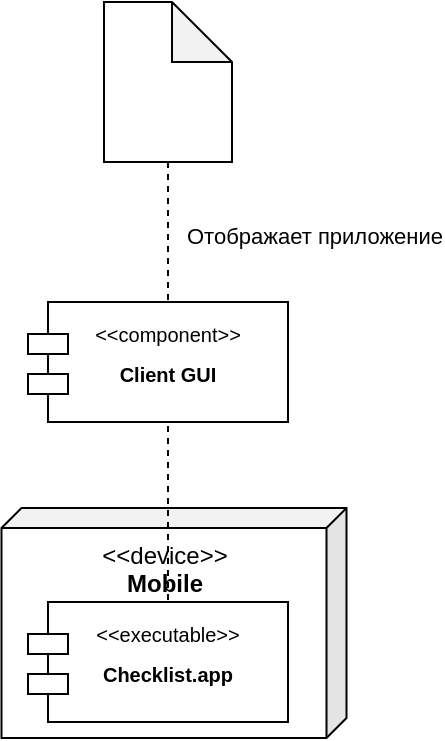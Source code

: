<mxfile version="13.7.9" type="device"><diagram id="o8FihBuuHWixeebiIpqs" name="Page-1"><mxGraphModel dx="788" dy="560" grid="1" gridSize="10" guides="1" tooltips="1" connect="1" arrows="1" fold="1" page="1" pageScale="1" pageWidth="413" pageHeight="583" math="0" shadow="0"><root><mxCell id="0"/><mxCell id="1" parent="0"/><mxCell id="Bjw3X2EhYcNAAnUe8ZAg-5" value="&amp;lt;&amp;lt;device&amp;gt;&amp;gt;&lt;br&gt;&lt;b&gt;Mobile&lt;/b&gt;" style="shape=cube;whiteSpace=wrap;html=1;boundedLbl=1;backgroundOutline=1;darkOpacity=0.05;darkOpacity2=0.1;direction=east;flipV=0;flipH=1;size=10;verticalAlign=top;" vertex="1" parent="1"><mxGeometry x="123.75" y="303" width="172.5" height="115" as="geometry"/></mxCell><mxCell id="Bjw3X2EhYcNAAnUe8ZAg-9" style="edgeStyle=orthogonalEdgeStyle;rounded=0;orthogonalLoop=1;jettySize=auto;html=1;exitX=0.5;exitY=1;exitDx=0;exitDy=0;exitPerimeter=0;entryX=0.5;entryY=0;entryDx=0;entryDy=0;endArrow=none;endFill=0;dashed=1;" edge="1" parent="1" source="Bjw3X2EhYcNAAnUe8ZAg-1" target="Bjw3X2EhYcNAAnUe8ZAg-6"><mxGeometry relative="1" as="geometry"/></mxCell><mxCell id="Bjw3X2EhYcNAAnUe8ZAg-10" value="Отображает приложение" style="edgeLabel;html=1;align=center;verticalAlign=middle;resizable=0;points=[];" vertex="1" connectable="0" parent="Bjw3X2EhYcNAAnUe8ZAg-9"><mxGeometry x="-0.667" y="1" relative="1" as="geometry"><mxPoint x="72" as="offset"/></mxGeometry></mxCell><mxCell id="Bjw3X2EhYcNAAnUe8ZAg-1" value="" style="shape=note;whiteSpace=wrap;html=1;backgroundOutline=1;darkOpacity=0.05;" vertex="1" parent="1"><mxGeometry x="175" y="50" width="64" height="80" as="geometry"/></mxCell><mxCell id="Bjw3X2EhYcNAAnUe8ZAg-2" value="&lt;font style=&quot;font-size: 10px ; line-height: 200%&quot;&gt;&amp;lt;&amp;lt;component&amp;gt;&amp;gt;&lt;br&gt;&lt;b&gt;Client GUI&lt;/b&gt;&lt;br&gt;&lt;/font&gt;" style="rounded=0;whiteSpace=wrap;html=1;verticalAlign=top;" vertex="1" parent="1"><mxGeometry x="147" y="200" width="120" height="60" as="geometry"/></mxCell><mxCell id="Bjw3X2EhYcNAAnUe8ZAg-3" value="" style="rounded=0;whiteSpace=wrap;html=1;" vertex="1" parent="1"><mxGeometry x="137" y="216" width="20" height="10" as="geometry"/></mxCell><mxCell id="Bjw3X2EhYcNAAnUe8ZAg-4" value="" style="rounded=0;whiteSpace=wrap;html=1;" vertex="1" parent="1"><mxGeometry x="137" y="236" width="20" height="10" as="geometry"/></mxCell><mxCell id="Bjw3X2EhYcNAAnUe8ZAg-6" value="&lt;font style=&quot;font-size: 10px ; line-height: 200%&quot;&gt;&amp;lt;&amp;lt;executable&amp;gt;&amp;gt;&lt;br&gt;&lt;b&gt;Checklist.app&lt;/b&gt;&lt;br&gt;&lt;/font&gt;" style="rounded=0;whiteSpace=wrap;html=1;verticalAlign=top;" vertex="1" parent="1"><mxGeometry x="147" y="350" width="120" height="60" as="geometry"/></mxCell><mxCell id="Bjw3X2EhYcNAAnUe8ZAg-7" value="" style="rounded=0;whiteSpace=wrap;html=1;" vertex="1" parent="1"><mxGeometry x="137" y="366" width="20" height="10" as="geometry"/></mxCell><mxCell id="Bjw3X2EhYcNAAnUe8ZAg-8" value="" style="rounded=0;whiteSpace=wrap;html=1;" vertex="1" parent="1"><mxGeometry x="137" y="386" width="20" height="10" as="geometry"/></mxCell></root></mxGraphModel></diagram></mxfile>